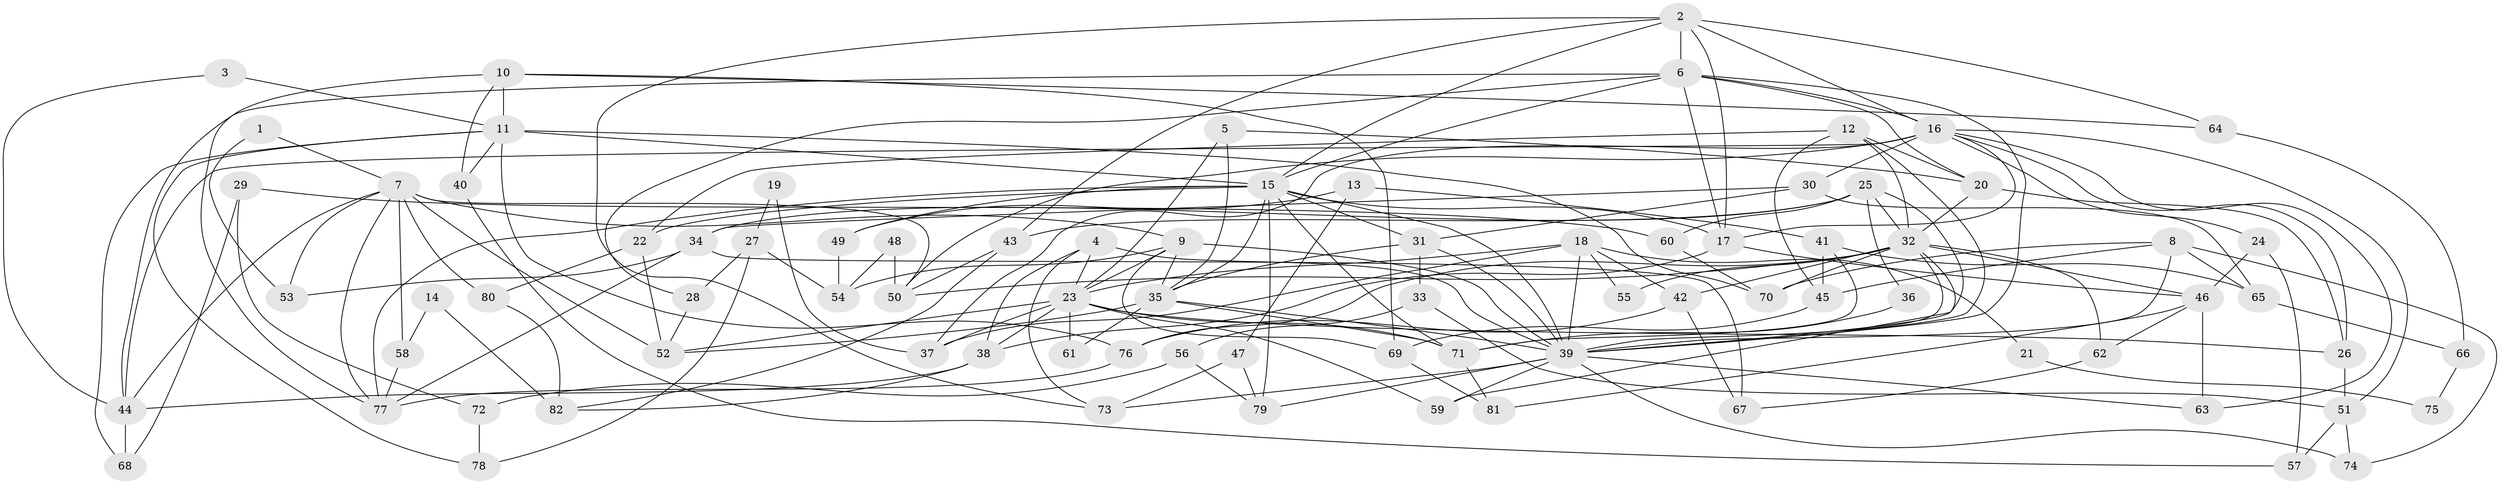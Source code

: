 // original degree distribution, {2: 0.10256410256410256, 5: 0.13675213675213677, 3: 0.3076923076923077, 4: 0.28205128205128205, 6: 0.1452991452991453, 7: 0.017094017094017096, 8: 0.008547008547008548}
// Generated by graph-tools (version 1.1) at 2025/51/03/04/25 22:51:21]
// undirected, 82 vertices, 185 edges
graph export_dot {
  node [color=gray90,style=filled];
  1;
  2;
  3;
  4;
  5;
  6;
  7;
  8;
  9;
  10;
  11;
  12;
  13;
  14;
  15;
  16;
  17;
  18;
  19;
  20;
  21;
  22;
  23;
  24;
  25;
  26;
  27;
  28;
  29;
  30;
  31;
  32;
  33;
  34;
  35;
  36;
  37;
  38;
  39;
  40;
  41;
  42;
  43;
  44;
  45;
  46;
  47;
  48;
  49;
  50;
  51;
  52;
  53;
  54;
  55;
  56;
  57;
  58;
  59;
  60;
  61;
  62;
  63;
  64;
  65;
  66;
  67;
  68;
  69;
  70;
  71;
  72;
  73;
  74;
  75;
  76;
  77;
  78;
  79;
  80;
  81;
  82;
  1 -- 7 [weight=1.0];
  1 -- 53 [weight=1.0];
  2 -- 6 [weight=1.0];
  2 -- 15 [weight=1.0];
  2 -- 16 [weight=1.0];
  2 -- 17 [weight=1.0];
  2 -- 43 [weight=1.0];
  2 -- 64 [weight=1.0];
  2 -- 73 [weight=1.0];
  3 -- 11 [weight=1.0];
  3 -- 44 [weight=1.0];
  4 -- 23 [weight=1.0];
  4 -- 38 [weight=1.0];
  4 -- 39 [weight=2.0];
  4 -- 73 [weight=1.0];
  5 -- 20 [weight=1.0];
  5 -- 23 [weight=1.0];
  5 -- 35 [weight=1.0];
  6 -- 15 [weight=2.0];
  6 -- 16 [weight=1.0];
  6 -- 17 [weight=1.0];
  6 -- 20 [weight=1.0];
  6 -- 28 [weight=1.0];
  6 -- 39 [weight=2.0];
  6 -- 44 [weight=1.0];
  7 -- 9 [weight=1.0];
  7 -- 44 [weight=1.0];
  7 -- 50 [weight=1.0];
  7 -- 52 [weight=1.0];
  7 -- 53 [weight=1.0];
  7 -- 58 [weight=1.0];
  7 -- 77 [weight=1.0];
  7 -- 80 [weight=2.0];
  8 -- 39 [weight=1.0];
  8 -- 45 [weight=1.0];
  8 -- 65 [weight=1.0];
  8 -- 70 [weight=1.0];
  8 -- 74 [weight=1.0];
  9 -- 23 [weight=1.0];
  9 -- 35 [weight=1.0];
  9 -- 39 [weight=1.0];
  9 -- 54 [weight=1.0];
  9 -- 69 [weight=1.0];
  10 -- 11 [weight=1.0];
  10 -- 40 [weight=1.0];
  10 -- 64 [weight=1.0];
  10 -- 69 [weight=1.0];
  10 -- 77 [weight=1.0];
  11 -- 15 [weight=1.0];
  11 -- 40 [weight=1.0];
  11 -- 68 [weight=1.0];
  11 -- 70 [weight=1.0];
  11 -- 76 [weight=1.0];
  11 -- 78 [weight=1.0];
  12 -- 20 [weight=1.0];
  12 -- 22 [weight=1.0];
  12 -- 32 [weight=1.0];
  12 -- 39 [weight=2.0];
  12 -- 45 [weight=1.0];
  13 -- 41 [weight=1.0];
  13 -- 47 [weight=1.0];
  13 -- 49 [weight=1.0];
  14 -- 58 [weight=1.0];
  14 -- 82 [weight=1.0];
  15 -- 17 [weight=1.0];
  15 -- 22 [weight=1.0];
  15 -- 31 [weight=1.0];
  15 -- 35 [weight=1.0];
  15 -- 39 [weight=1.0];
  15 -- 49 [weight=1.0];
  15 -- 71 [weight=1.0];
  15 -- 77 [weight=1.0];
  15 -- 79 [weight=1.0];
  16 -- 17 [weight=1.0];
  16 -- 24 [weight=1.0];
  16 -- 26 [weight=1.0];
  16 -- 30 [weight=1.0];
  16 -- 37 [weight=1.0];
  16 -- 44 [weight=2.0];
  16 -- 50 [weight=1.0];
  16 -- 51 [weight=1.0];
  16 -- 63 [weight=1.0];
  17 -- 38 [weight=1.0];
  17 -- 46 [weight=1.0];
  18 -- 21 [weight=1.0];
  18 -- 23 [weight=1.0];
  18 -- 37 [weight=1.0];
  18 -- 39 [weight=1.0];
  18 -- 42 [weight=1.0];
  18 -- 55 [weight=1.0];
  19 -- 27 [weight=1.0];
  19 -- 37 [weight=1.0];
  20 -- 26 [weight=1.0];
  20 -- 32 [weight=2.0];
  21 -- 75 [weight=1.0];
  22 -- 52 [weight=1.0];
  22 -- 80 [weight=1.0];
  23 -- 26 [weight=1.0];
  23 -- 37 [weight=1.0];
  23 -- 38 [weight=2.0];
  23 -- 52 [weight=1.0];
  23 -- 59 [weight=1.0];
  23 -- 61 [weight=1.0];
  23 -- 71 [weight=1.0];
  24 -- 46 [weight=1.0];
  24 -- 57 [weight=1.0];
  25 -- 32 [weight=1.0];
  25 -- 34 [weight=1.0];
  25 -- 36 [weight=1.0];
  25 -- 39 [weight=1.0];
  25 -- 43 [weight=1.0];
  25 -- 60 [weight=1.0];
  26 -- 51 [weight=1.0];
  27 -- 28 [weight=1.0];
  27 -- 54 [weight=1.0];
  27 -- 78 [weight=1.0];
  28 -- 52 [weight=1.0];
  29 -- 60 [weight=1.0];
  29 -- 68 [weight=1.0];
  29 -- 72 [weight=1.0];
  30 -- 31 [weight=1.0];
  30 -- 34 [weight=1.0];
  30 -- 65 [weight=1.0];
  31 -- 33 [weight=1.0];
  31 -- 35 [weight=1.0];
  31 -- 39 [weight=1.0];
  32 -- 39 [weight=1.0];
  32 -- 42 [weight=1.0];
  32 -- 46 [weight=1.0];
  32 -- 50 [weight=1.0];
  32 -- 55 [weight=1.0];
  32 -- 59 [weight=1.0];
  32 -- 62 [weight=1.0];
  32 -- 70 [weight=1.0];
  32 -- 76 [weight=1.0];
  33 -- 51 [weight=1.0];
  33 -- 56 [weight=1.0];
  34 -- 53 [weight=1.0];
  34 -- 67 [weight=1.0];
  34 -- 77 [weight=1.0];
  35 -- 39 [weight=2.0];
  35 -- 52 [weight=1.0];
  35 -- 61 [weight=1.0];
  35 -- 71 [weight=1.0];
  36 -- 71 [weight=1.0];
  38 -- 44 [weight=1.0];
  38 -- 82 [weight=1.0];
  39 -- 59 [weight=1.0];
  39 -- 63 [weight=1.0];
  39 -- 73 [weight=1.0];
  39 -- 74 [weight=1.0];
  39 -- 79 [weight=1.0];
  40 -- 57 [weight=1.0];
  41 -- 45 [weight=1.0];
  41 -- 65 [weight=1.0];
  41 -- 71 [weight=1.0];
  42 -- 67 [weight=1.0];
  42 -- 76 [weight=1.0];
  43 -- 50 [weight=1.0];
  43 -- 82 [weight=1.0];
  44 -- 68 [weight=1.0];
  45 -- 69 [weight=1.0];
  46 -- 62 [weight=1.0];
  46 -- 63 [weight=1.0];
  46 -- 81 [weight=1.0];
  47 -- 73 [weight=1.0];
  47 -- 79 [weight=1.0];
  48 -- 50 [weight=1.0];
  48 -- 54 [weight=1.0];
  49 -- 54 [weight=1.0];
  51 -- 57 [weight=1.0];
  51 -- 74 [weight=1.0];
  56 -- 72 [weight=1.0];
  56 -- 79 [weight=1.0];
  58 -- 77 [weight=1.0];
  60 -- 70 [weight=1.0];
  62 -- 67 [weight=1.0];
  64 -- 66 [weight=1.0];
  65 -- 66 [weight=1.0];
  66 -- 75 [weight=1.0];
  69 -- 81 [weight=1.0];
  71 -- 81 [weight=1.0];
  72 -- 78 [weight=1.0];
  76 -- 77 [weight=1.0];
  80 -- 82 [weight=1.0];
}
